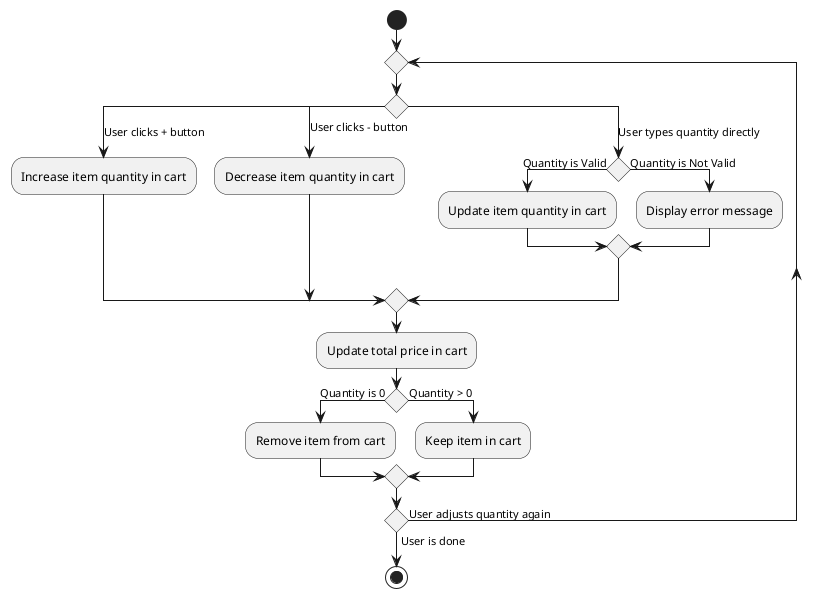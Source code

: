 @startuml US-17-18 - Activity
start
repeat
    switch ()
        case (User clicks + button)
            :Increase item quantity in cart;
        case (User clicks - button)
            :Decrease item quantity in cart;
        case (User types quantity directly)
            if () then (Quantity is Valid)
                :Update item quantity in cart;
            else (Quantity is Not Valid)
                :Display error message;
            endif
    endswitch
    :Update total price in cart;
    if () then (Quantity is 0)
        :Remove item from cart;
    else (Quantity > 0)
        :Keep item in cart;
    endif
repeat while () is (User adjusts quantity again) not (User is done)
stop
@enduml